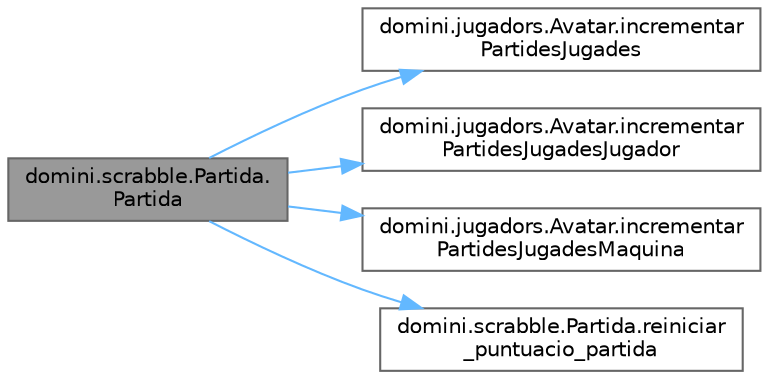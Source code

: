 digraph "domini.scrabble.Partida.Partida"
{
 // INTERACTIVE_SVG=YES
 // LATEX_PDF_SIZE
  bgcolor="transparent";
  edge [fontname=Helvetica,fontsize=10,labelfontname=Helvetica,labelfontsize=10];
  node [fontname=Helvetica,fontsize=10,shape=box,height=0.2,width=0.4];
  rankdir="LR";
  Node1 [id="Node000001",label="domini.scrabble.Partida.\lPartida",height=0.2,width=0.4,color="gray40", fillcolor="grey60", style="filled", fontcolor="black",tooltip="Constructor de la classe \"Partida\"."];
  Node1 -> Node2 [id="edge1_Node000001_Node000002",color="steelblue1",style="solid",tooltip=" "];
  Node2 [id="Node000002",label="domini.jugadors.Avatar.incrementar\lPartidesJugades",height=0.2,width=0.4,color="grey40", fillcolor="white", style="filled",URL="$classdomini_1_1jugadors_1_1_avatar.html#a432efefa00f2e041526ffcbae52ec852",tooltip="Incrementa el nombre total de partides jugades."];
  Node1 -> Node3 [id="edge2_Node000001_Node000003",color="steelblue1",style="solid",tooltip=" "];
  Node3 [id="Node000003",label="domini.jugadors.Avatar.incrementar\lPartidesJugadesJugador",height=0.2,width=0.4,color="grey40", fillcolor="white", style="filled",URL="$classdomini_1_1jugadors_1_1_avatar.html#a65d01b9bd8f828cf8de23bacc46533ee",tooltip="Incrementa el nombre de partides jugades contra altres jugadors."];
  Node1 -> Node4 [id="edge3_Node000001_Node000004",color="steelblue1",style="solid",tooltip=" "];
  Node4 [id="Node000004",label="domini.jugadors.Avatar.incrementar\lPartidesJugadesMaquina",height=0.2,width=0.4,color="grey40", fillcolor="white", style="filled",URL="$classdomini_1_1jugadors_1_1_avatar.html#a11001791e000608d3ae4e7698bfd3b72",tooltip="Incrementa el nombre de partides jugades contra la màquina."];
  Node1 -> Node5 [id="edge4_Node000001_Node000005",color="steelblue1",style="solid",tooltip=" "];
  Node5 [id="Node000005",label="domini.scrabble.Partida.reiniciar\l_puntuacio_partida",height=0.2,width=0.4,color="grey40", fillcolor="white", style="filled",URL="$classdomini_1_1scrabble_1_1_partida.html#a39f7e60e50d27fe08e844b2ed78df14c",tooltip="Reinicia la puntuació de la partida per al jugador actual."];
}

